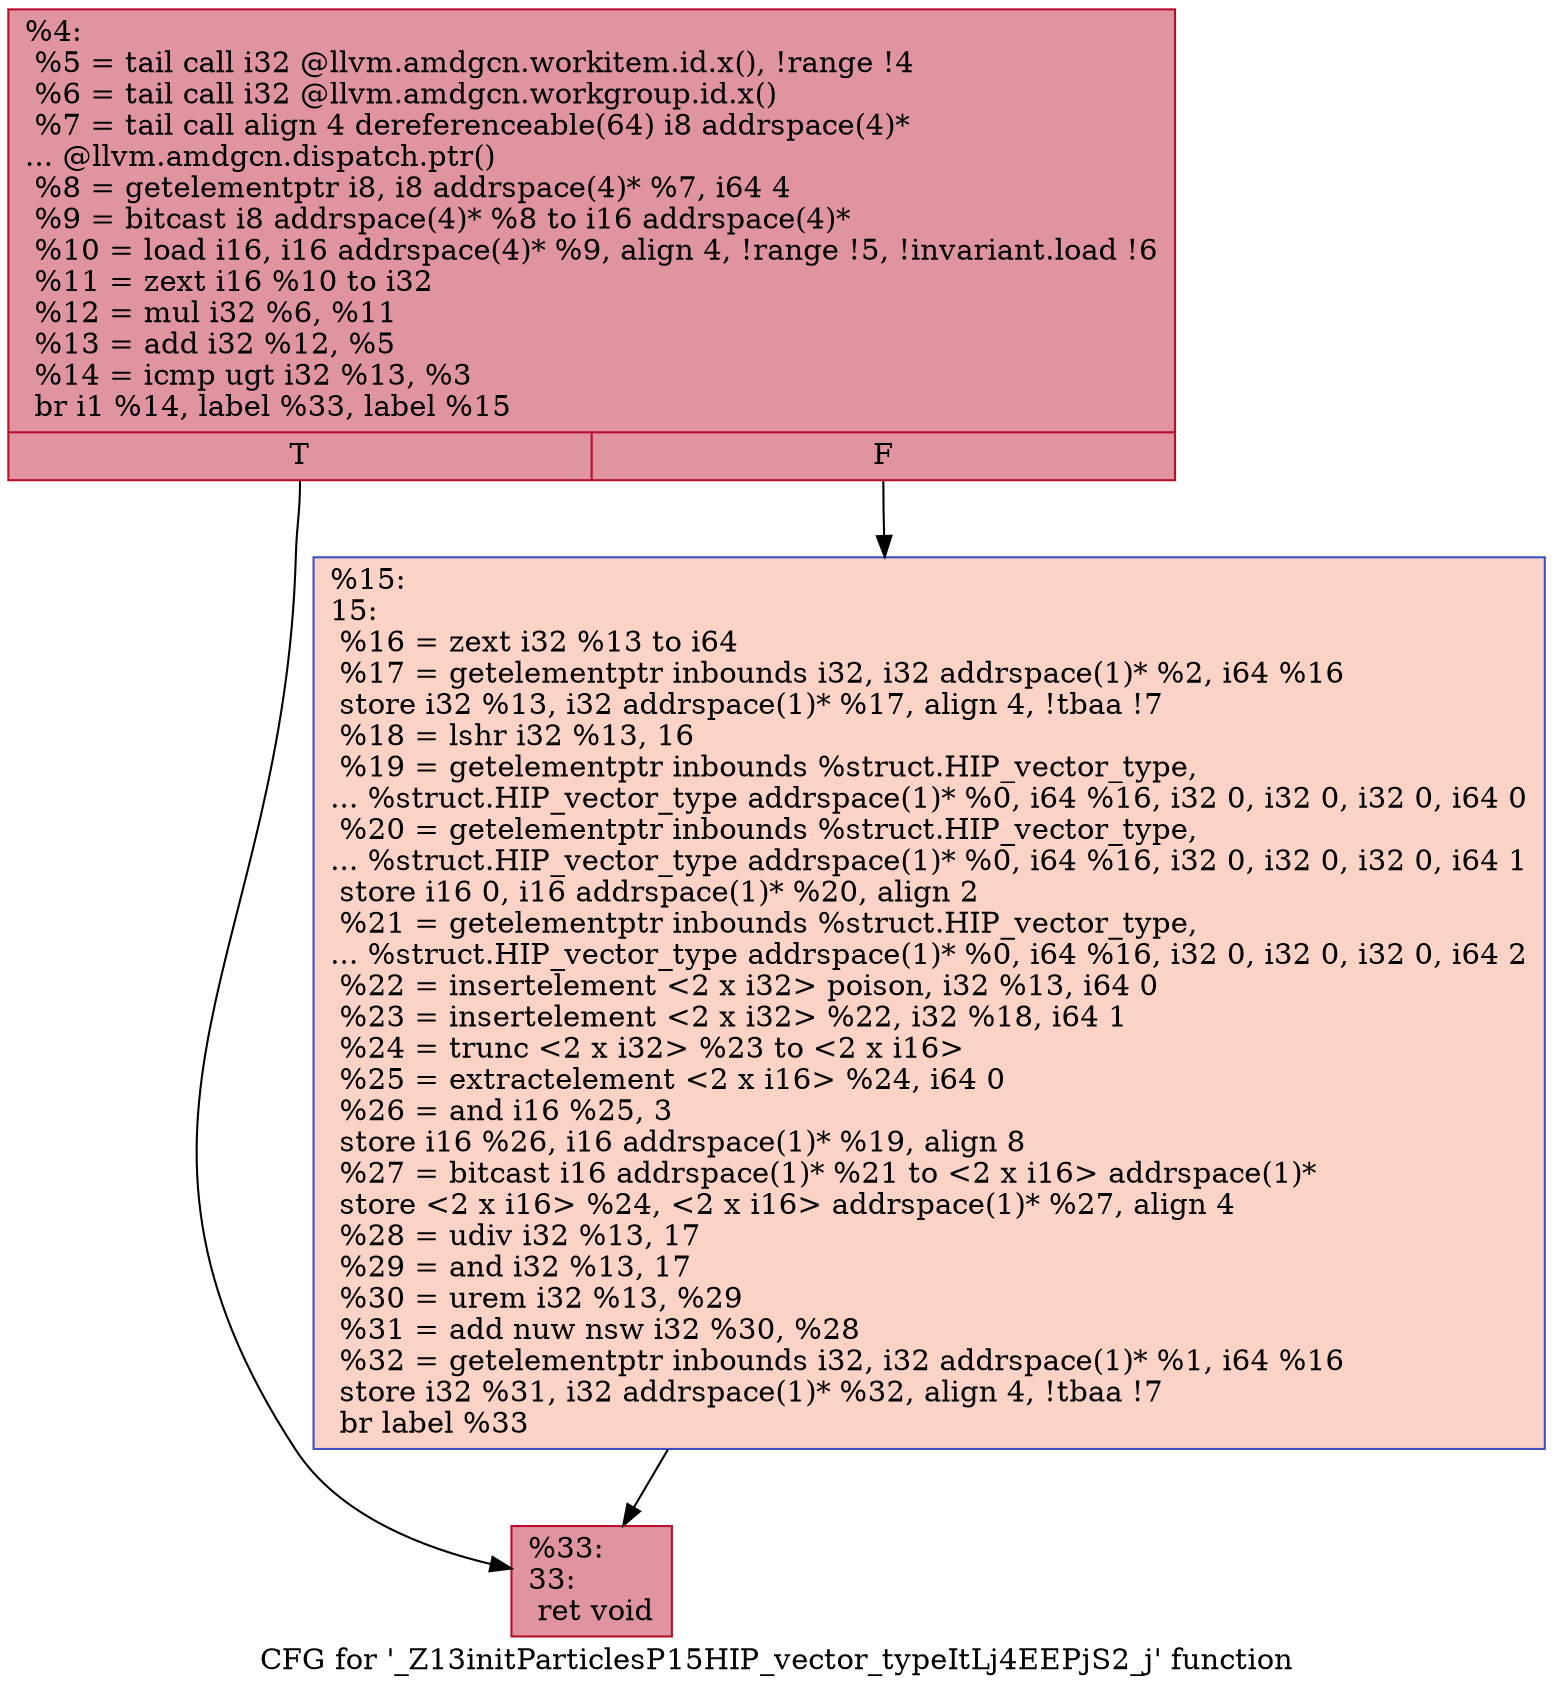 digraph "CFG for '_Z13initParticlesP15HIP_vector_typeItLj4EEPjS2_j' function" {
	label="CFG for '_Z13initParticlesP15HIP_vector_typeItLj4EEPjS2_j' function";

	Node0x5964d70 [shape=record,color="#b70d28ff", style=filled, fillcolor="#b70d2870",label="{%4:\l  %5 = tail call i32 @llvm.amdgcn.workitem.id.x(), !range !4\l  %6 = tail call i32 @llvm.amdgcn.workgroup.id.x()\l  %7 = tail call align 4 dereferenceable(64) i8 addrspace(4)*\l... @llvm.amdgcn.dispatch.ptr()\l  %8 = getelementptr i8, i8 addrspace(4)* %7, i64 4\l  %9 = bitcast i8 addrspace(4)* %8 to i16 addrspace(4)*\l  %10 = load i16, i16 addrspace(4)* %9, align 4, !range !5, !invariant.load !6\l  %11 = zext i16 %10 to i32\l  %12 = mul i32 %6, %11\l  %13 = add i32 %12, %5\l  %14 = icmp ugt i32 %13, %3\l  br i1 %14, label %33, label %15\l|{<s0>T|<s1>F}}"];
	Node0x5964d70:s0 -> Node0x5964e00;
	Node0x5964d70:s1 -> Node0x5966d10;
	Node0x5966d10 [shape=record,color="#3d50c3ff", style=filled, fillcolor="#f59c7d70",label="{%15:\l15:                                               \l  %16 = zext i32 %13 to i64\l  %17 = getelementptr inbounds i32, i32 addrspace(1)* %2, i64 %16\l  store i32 %13, i32 addrspace(1)* %17, align 4, !tbaa !7\l  %18 = lshr i32 %13, 16\l  %19 = getelementptr inbounds %struct.HIP_vector_type,\l... %struct.HIP_vector_type addrspace(1)* %0, i64 %16, i32 0, i32 0, i32 0, i64 0\l  %20 = getelementptr inbounds %struct.HIP_vector_type,\l... %struct.HIP_vector_type addrspace(1)* %0, i64 %16, i32 0, i32 0, i32 0, i64 1\l  store i16 0, i16 addrspace(1)* %20, align 2\l  %21 = getelementptr inbounds %struct.HIP_vector_type,\l... %struct.HIP_vector_type addrspace(1)* %0, i64 %16, i32 0, i32 0, i32 0, i64 2\l  %22 = insertelement \<2 x i32\> poison, i32 %13, i64 0\l  %23 = insertelement \<2 x i32\> %22, i32 %18, i64 1\l  %24 = trunc \<2 x i32\> %23 to \<2 x i16\>\l  %25 = extractelement \<2 x i16\> %24, i64 0\l  %26 = and i16 %25, 3\l  store i16 %26, i16 addrspace(1)* %19, align 8\l  %27 = bitcast i16 addrspace(1)* %21 to \<2 x i16\> addrspace(1)*\l  store \<2 x i16\> %24, \<2 x i16\> addrspace(1)* %27, align 4\l  %28 = udiv i32 %13, 17\l  %29 = and i32 %13, 17\l  %30 = urem i32 %13, %29\l  %31 = add nuw nsw i32 %30, %28\l  %32 = getelementptr inbounds i32, i32 addrspace(1)* %1, i64 %16\l  store i32 %31, i32 addrspace(1)* %32, align 4, !tbaa !7\l  br label %33\l}"];
	Node0x5966d10 -> Node0x5964e00;
	Node0x5964e00 [shape=record,color="#b70d28ff", style=filled, fillcolor="#b70d2870",label="{%33:\l33:                                               \l  ret void\l}"];
}
